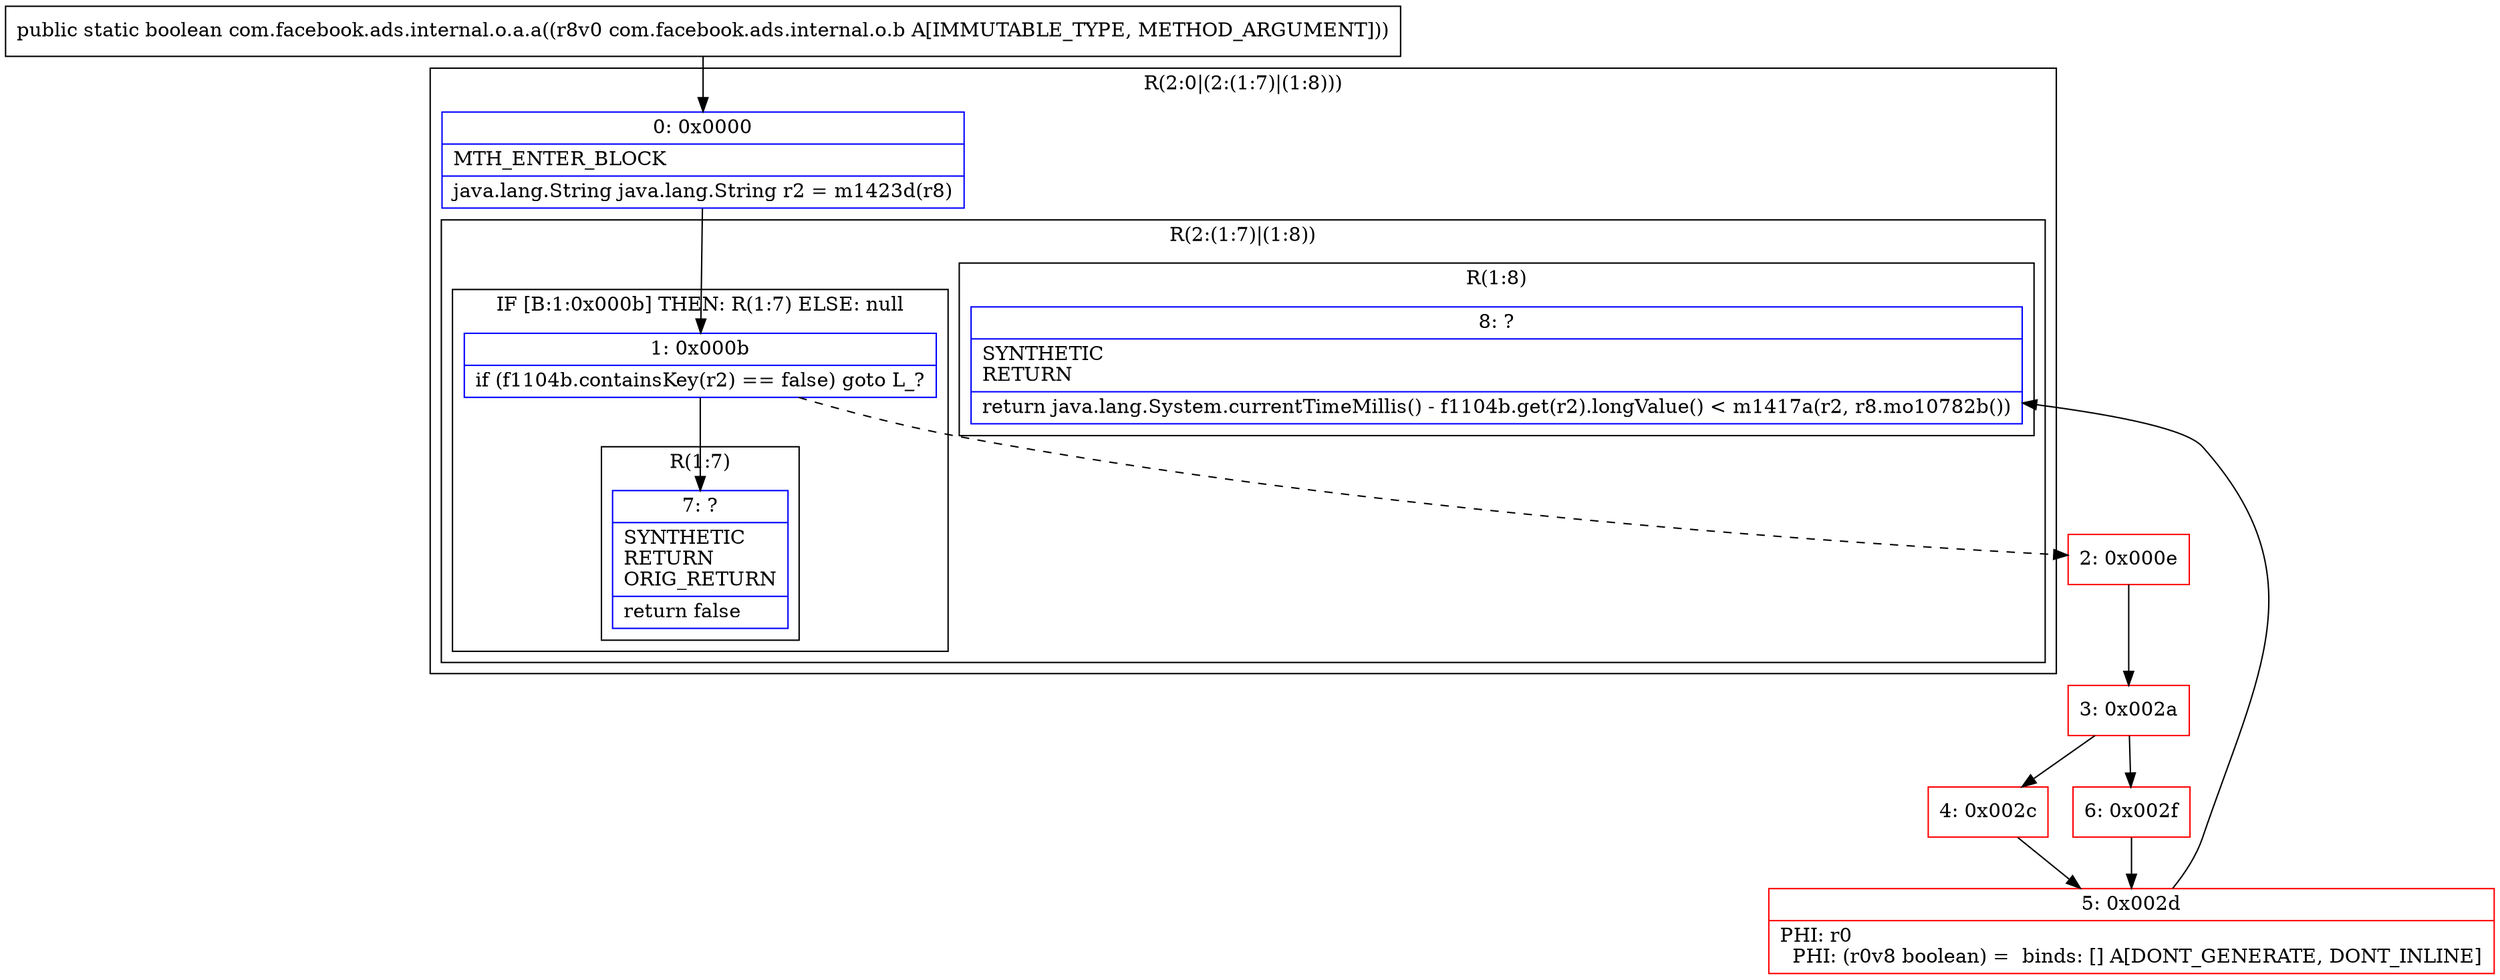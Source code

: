 digraph "CFG forcom.facebook.ads.internal.o.a.a(Lcom\/facebook\/ads\/internal\/o\/b;)Z" {
subgraph cluster_Region_1260233710 {
label = "R(2:0|(2:(1:7)|(1:8)))";
node [shape=record,color=blue];
Node_0 [shape=record,label="{0\:\ 0x0000|MTH_ENTER_BLOCK\l|java.lang.String java.lang.String r2 = m1423d(r8)\l}"];
subgraph cluster_Region_1040871190 {
label = "R(2:(1:7)|(1:8))";
node [shape=record,color=blue];
subgraph cluster_IfRegion_1930167644 {
label = "IF [B:1:0x000b] THEN: R(1:7) ELSE: null";
node [shape=record,color=blue];
Node_1 [shape=record,label="{1\:\ 0x000b|if (f1104b.containsKey(r2) == false) goto L_?\l}"];
subgraph cluster_Region_337613049 {
label = "R(1:7)";
node [shape=record,color=blue];
Node_7 [shape=record,label="{7\:\ ?|SYNTHETIC\lRETURN\lORIG_RETURN\l|return false\l}"];
}
}
subgraph cluster_Region_1069465986 {
label = "R(1:8)";
node [shape=record,color=blue];
Node_8 [shape=record,label="{8\:\ ?|SYNTHETIC\lRETURN\l|return java.lang.System.currentTimeMillis() \- f1104b.get(r2).longValue() \< m1417a(r2, r8.mo10782b())\l}"];
}
}
}
Node_2 [shape=record,color=red,label="{2\:\ 0x000e}"];
Node_3 [shape=record,color=red,label="{3\:\ 0x002a}"];
Node_4 [shape=record,color=red,label="{4\:\ 0x002c}"];
Node_5 [shape=record,color=red,label="{5\:\ 0x002d|PHI: r0 \l  PHI: (r0v8 boolean) =  binds: [] A[DONT_GENERATE, DONT_INLINE]\l}"];
Node_6 [shape=record,color=red,label="{6\:\ 0x002f}"];
MethodNode[shape=record,label="{public static boolean com.facebook.ads.internal.o.a.a((r8v0 com.facebook.ads.internal.o.b A[IMMUTABLE_TYPE, METHOD_ARGUMENT])) }"];
MethodNode -> Node_0;
Node_0 -> Node_1;
Node_1 -> Node_2[style=dashed];
Node_1 -> Node_7;
Node_2 -> Node_3;
Node_3 -> Node_4;
Node_3 -> Node_6;
Node_4 -> Node_5;
Node_5 -> Node_8;
Node_6 -> Node_5;
}

